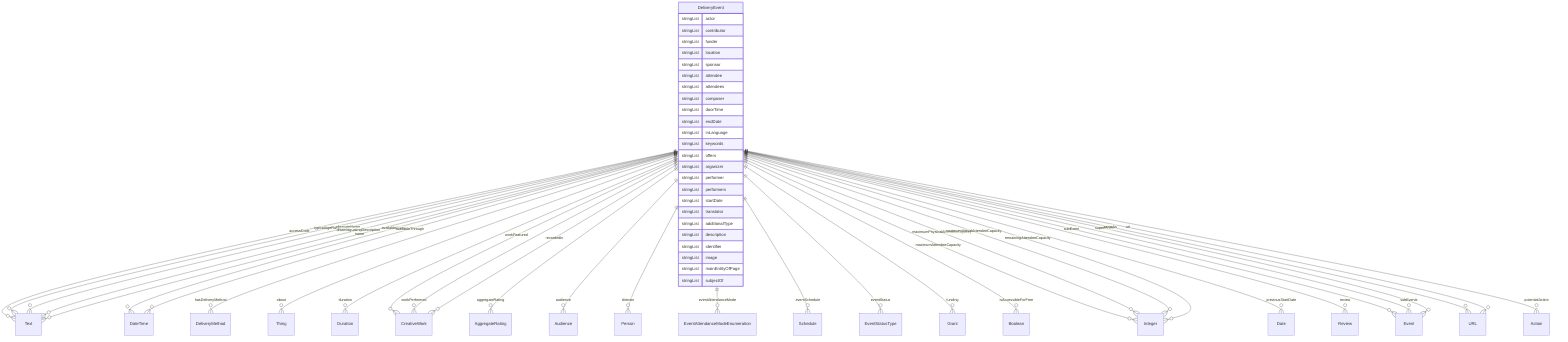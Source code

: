 erDiagram
DeliveryEvent {
    stringList actor  
    stringList contributor  
    stringList funder  
    stringList location  
    stringList sponsor  
    stringList attendee  
    stringList attendees  
    stringList composer  
    stringList doorTime  
    stringList endDate  
    stringList inLanguage  
    stringList keywords  
    stringList offers  
    stringList organizer  
    stringList performer  
    stringList performers  
    stringList startDate  
    stringList translator  
    stringList additionalType  
    stringList description  
    stringList identifier  
    stringList image  
    stringList mainEntityOfPage  
    stringList subjectOf  
}

DeliveryEvent ||--}o Text : "accessCode"
DeliveryEvent ||--}o DateTime : "availableFrom"
DeliveryEvent ||--}o DateTime : "availableThrough"
DeliveryEvent ||--}o DeliveryMethod : "hasDeliveryMethod"
DeliveryEvent ||--}o Thing : "about"
DeliveryEvent ||--}o Duration : "duration"
DeliveryEvent ||--}o CreativeWork : "workFeatured"
DeliveryEvent ||--}o CreativeWork : "workPerformed"
DeliveryEvent ||--}o AggregateRating : "aggregateRating"
DeliveryEvent ||--}o Audience : "audience"
DeliveryEvent ||--}o Person : "director"
DeliveryEvent ||--}o EventAttendanceModeEnumeration : "eventAttendanceMode"
DeliveryEvent ||--}o Schedule : "eventSchedule"
DeliveryEvent ||--}o EventStatusType : "eventStatus"
DeliveryEvent ||--}o Grant : "funding"
DeliveryEvent ||--}o Boolean : "isAccessibleForFree"
DeliveryEvent ||--}o Integer : "maximumAttendeeCapacity"
DeliveryEvent ||--}o Integer : "maximumPhysicalAttendeeCapacity"
DeliveryEvent ||--}o Integer : "maximumVirtualAttendeeCapacity"
DeliveryEvent ||--}o Date : "previousStartDate"
DeliveryEvent ||--}o CreativeWork : "recordedIn"
DeliveryEvent ||--}o Integer : "remainingAttendeeCapacity"
DeliveryEvent ||--}o Review : "review"
DeliveryEvent ||--}o Event : "subEvent"
DeliveryEvent ||--}o Event : "subEvents"
DeliveryEvent ||--}o Event : "superEvent"
DeliveryEvent ||--}o Text : "typicalAgeRange"
DeliveryEvent ||--}o Text : "alternateName"
DeliveryEvent ||--}o Text : "disambiguatingDescription"
DeliveryEvent ||--}o Text : "name"
DeliveryEvent ||--}o URL : "sameAs"
DeliveryEvent ||--}o Action : "potentialAction"
DeliveryEvent ||--}o URL : "url"